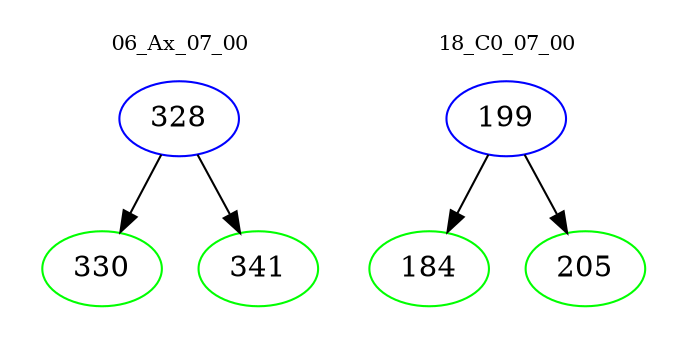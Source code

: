 digraph{
subgraph cluster_0 {
color = white
label = "06_Ax_07_00";
fontsize=10;
T0_328 [label="328", color="blue"]
T0_328 -> T0_330 [color="black"]
T0_330 [label="330", color="green"]
T0_328 -> T0_341 [color="black"]
T0_341 [label="341", color="green"]
}
subgraph cluster_1 {
color = white
label = "18_C0_07_00";
fontsize=10;
T1_199 [label="199", color="blue"]
T1_199 -> T1_184 [color="black"]
T1_184 [label="184", color="green"]
T1_199 -> T1_205 [color="black"]
T1_205 [label="205", color="green"]
}
}
